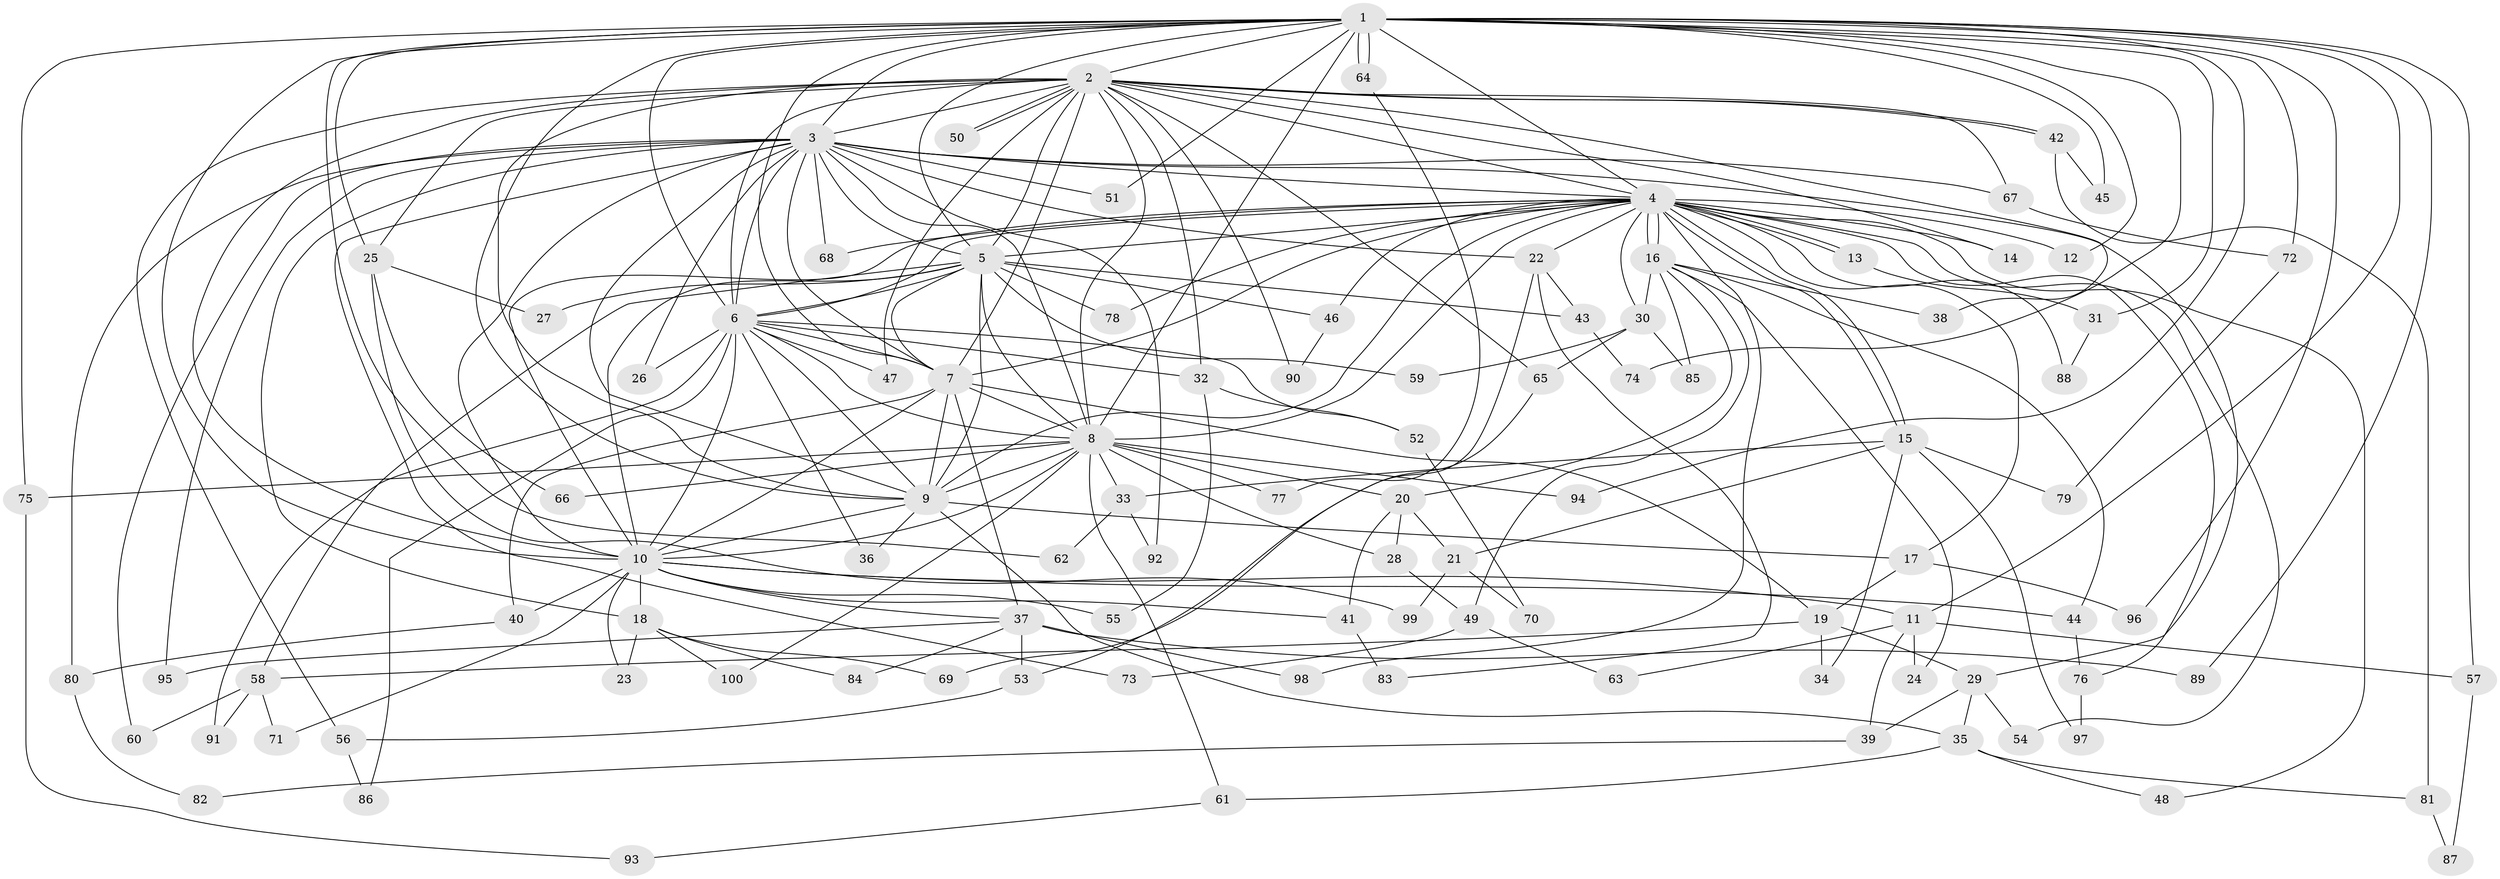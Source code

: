 // Generated by graph-tools (version 1.1) at 2025/14/03/09/25 04:14:04]
// undirected, 100 vertices, 225 edges
graph export_dot {
graph [start="1"]
  node [color=gray90,style=filled];
  1;
  2;
  3;
  4;
  5;
  6;
  7;
  8;
  9;
  10;
  11;
  12;
  13;
  14;
  15;
  16;
  17;
  18;
  19;
  20;
  21;
  22;
  23;
  24;
  25;
  26;
  27;
  28;
  29;
  30;
  31;
  32;
  33;
  34;
  35;
  36;
  37;
  38;
  39;
  40;
  41;
  42;
  43;
  44;
  45;
  46;
  47;
  48;
  49;
  50;
  51;
  52;
  53;
  54;
  55;
  56;
  57;
  58;
  59;
  60;
  61;
  62;
  63;
  64;
  65;
  66;
  67;
  68;
  69;
  70;
  71;
  72;
  73;
  74;
  75;
  76;
  77;
  78;
  79;
  80;
  81;
  82;
  83;
  84;
  85;
  86;
  87;
  88;
  89;
  90;
  91;
  92;
  93;
  94;
  95;
  96;
  97;
  98;
  99;
  100;
  1 -- 2;
  1 -- 3;
  1 -- 4;
  1 -- 5;
  1 -- 6;
  1 -- 7;
  1 -- 8;
  1 -- 9;
  1 -- 10;
  1 -- 11;
  1 -- 12;
  1 -- 25;
  1 -- 31;
  1 -- 45;
  1 -- 51;
  1 -- 57;
  1 -- 62;
  1 -- 64;
  1 -- 64;
  1 -- 72;
  1 -- 74;
  1 -- 75;
  1 -- 89;
  1 -- 94;
  1 -- 96;
  2 -- 3;
  2 -- 4;
  2 -- 5;
  2 -- 6;
  2 -- 7;
  2 -- 8;
  2 -- 9;
  2 -- 10;
  2 -- 14;
  2 -- 25;
  2 -- 32;
  2 -- 38;
  2 -- 42;
  2 -- 42;
  2 -- 47;
  2 -- 50;
  2 -- 50;
  2 -- 56;
  2 -- 65;
  2 -- 67;
  2 -- 90;
  3 -- 4;
  3 -- 5;
  3 -- 6;
  3 -- 7;
  3 -- 8;
  3 -- 9;
  3 -- 10;
  3 -- 18;
  3 -- 22;
  3 -- 26;
  3 -- 29;
  3 -- 51;
  3 -- 60;
  3 -- 67;
  3 -- 68;
  3 -- 73;
  3 -- 80;
  3 -- 92;
  3 -- 95;
  4 -- 5;
  4 -- 6;
  4 -- 7;
  4 -- 8;
  4 -- 9;
  4 -- 10;
  4 -- 12;
  4 -- 13;
  4 -- 13;
  4 -- 14;
  4 -- 15;
  4 -- 15;
  4 -- 16;
  4 -- 16;
  4 -- 17;
  4 -- 22;
  4 -- 30;
  4 -- 46;
  4 -- 48;
  4 -- 54;
  4 -- 68;
  4 -- 76;
  4 -- 78;
  4 -- 88;
  4 -- 98;
  5 -- 6;
  5 -- 7;
  5 -- 8;
  5 -- 9;
  5 -- 10;
  5 -- 27;
  5 -- 43;
  5 -- 46;
  5 -- 58;
  5 -- 59;
  5 -- 78;
  6 -- 7;
  6 -- 8;
  6 -- 9;
  6 -- 10;
  6 -- 26;
  6 -- 32;
  6 -- 36;
  6 -- 47;
  6 -- 52;
  6 -- 86;
  6 -- 91;
  7 -- 8;
  7 -- 9;
  7 -- 10;
  7 -- 19;
  7 -- 37;
  7 -- 40;
  8 -- 9;
  8 -- 10;
  8 -- 20;
  8 -- 28;
  8 -- 33;
  8 -- 61;
  8 -- 66;
  8 -- 75;
  8 -- 77;
  8 -- 94;
  8 -- 100;
  9 -- 10;
  9 -- 17;
  9 -- 35;
  9 -- 36;
  10 -- 11;
  10 -- 18;
  10 -- 23;
  10 -- 37;
  10 -- 40;
  10 -- 41;
  10 -- 44;
  10 -- 55;
  10 -- 71;
  11 -- 24;
  11 -- 39;
  11 -- 57;
  11 -- 63;
  13 -- 31;
  15 -- 21;
  15 -- 33;
  15 -- 34;
  15 -- 79;
  15 -- 97;
  16 -- 20;
  16 -- 24;
  16 -- 30;
  16 -- 38;
  16 -- 44;
  16 -- 49;
  16 -- 85;
  17 -- 19;
  17 -- 96;
  18 -- 23;
  18 -- 69;
  18 -- 84;
  18 -- 100;
  19 -- 29;
  19 -- 34;
  19 -- 58;
  20 -- 21;
  20 -- 28;
  20 -- 41;
  21 -- 70;
  21 -- 99;
  22 -- 43;
  22 -- 53;
  22 -- 83;
  25 -- 27;
  25 -- 66;
  25 -- 99;
  28 -- 49;
  29 -- 35;
  29 -- 39;
  29 -- 54;
  30 -- 59;
  30 -- 65;
  30 -- 85;
  31 -- 88;
  32 -- 52;
  32 -- 55;
  33 -- 62;
  33 -- 92;
  35 -- 48;
  35 -- 61;
  35 -- 81;
  37 -- 53;
  37 -- 84;
  37 -- 89;
  37 -- 95;
  37 -- 98;
  39 -- 82;
  40 -- 80;
  41 -- 83;
  42 -- 45;
  42 -- 81;
  43 -- 74;
  44 -- 76;
  46 -- 90;
  49 -- 63;
  49 -- 73;
  52 -- 70;
  53 -- 56;
  56 -- 86;
  57 -- 87;
  58 -- 60;
  58 -- 71;
  58 -- 91;
  61 -- 93;
  64 -- 77;
  65 -- 69;
  67 -- 72;
  72 -- 79;
  75 -- 93;
  76 -- 97;
  80 -- 82;
  81 -- 87;
}
